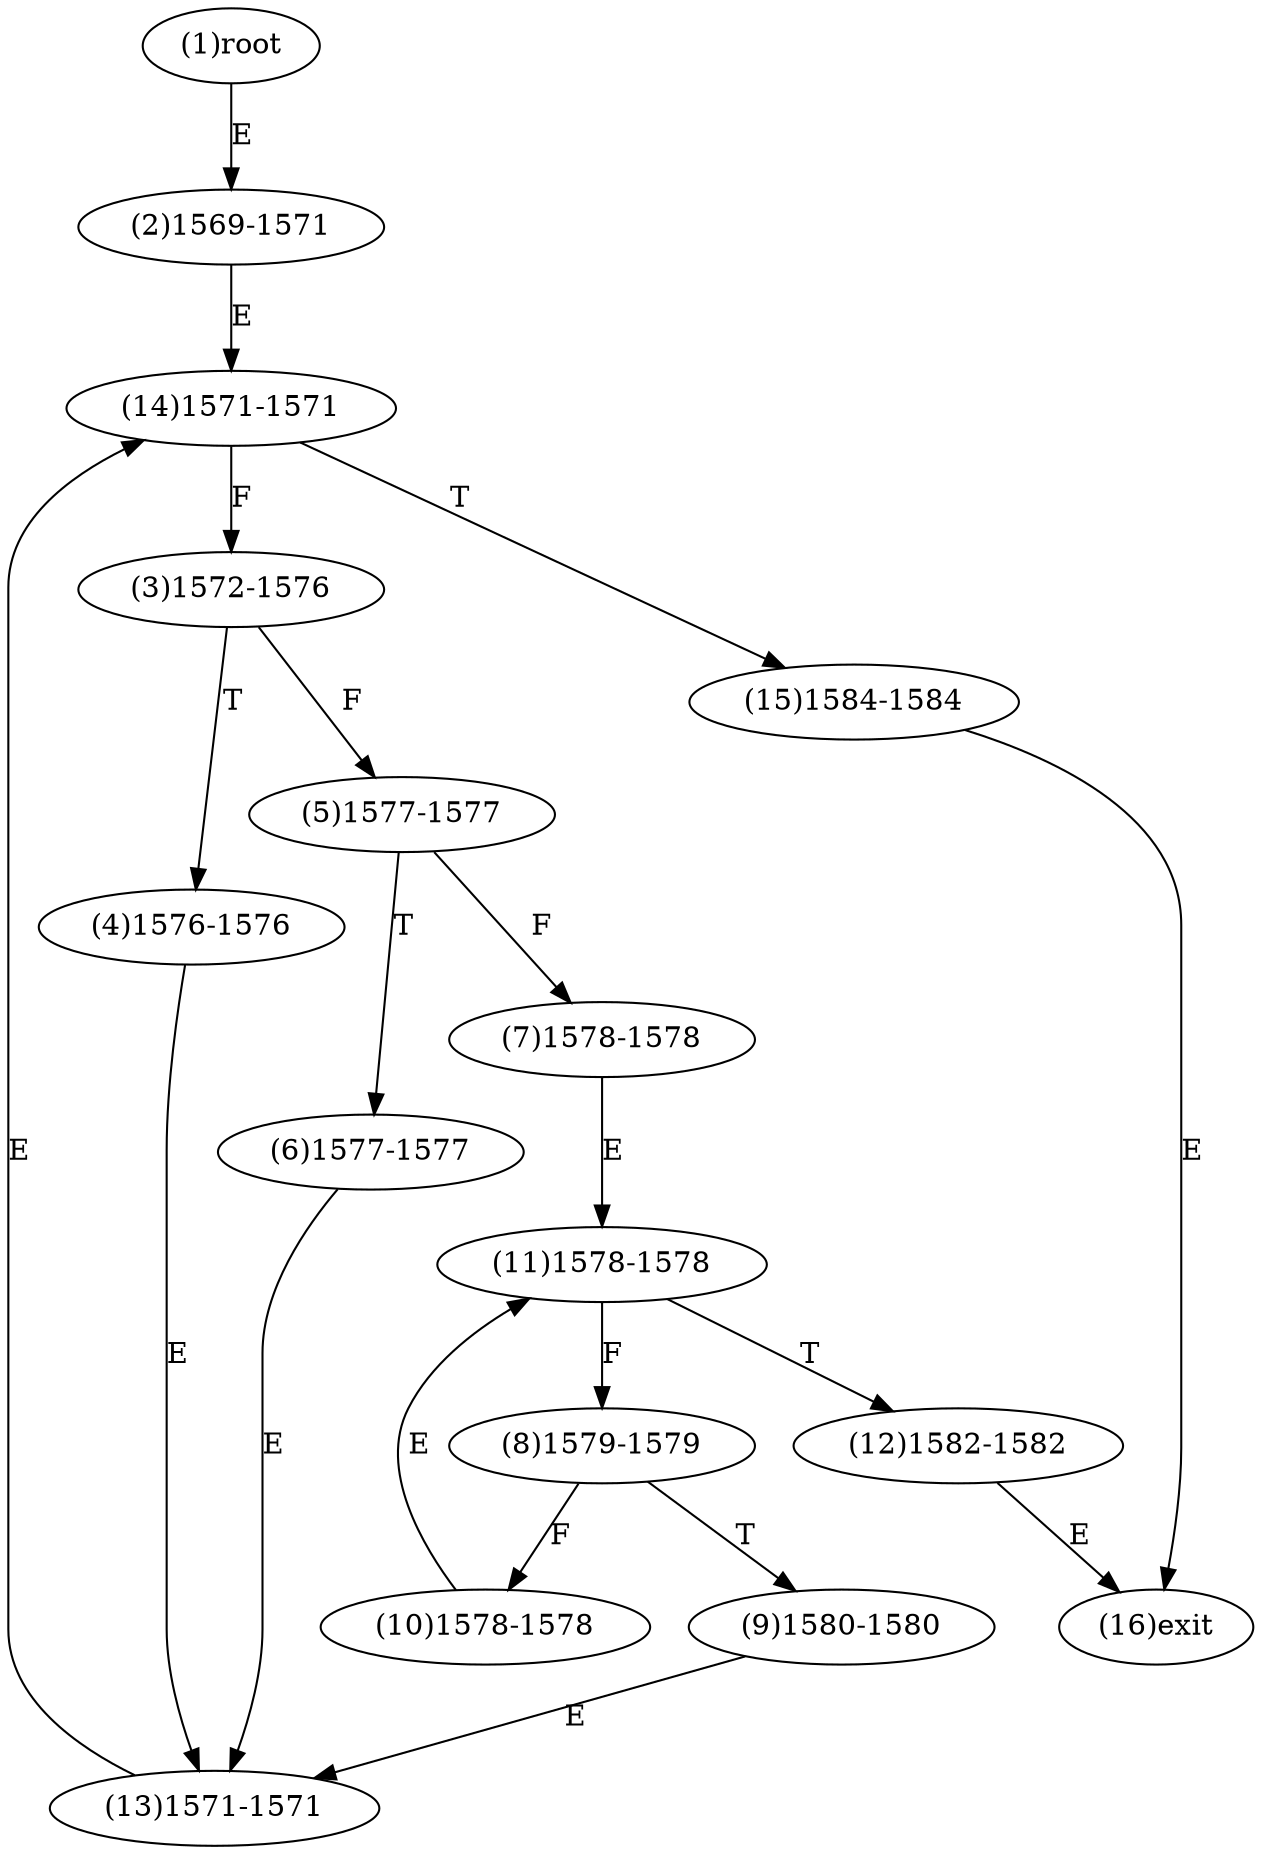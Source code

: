 digraph "" { 
1[ label="(1)root"];
2[ label="(2)1569-1571"];
3[ label="(3)1572-1576"];
4[ label="(4)1576-1576"];
5[ label="(5)1577-1577"];
6[ label="(6)1577-1577"];
7[ label="(7)1578-1578"];
8[ label="(8)1579-1579"];
9[ label="(9)1580-1580"];
10[ label="(10)1578-1578"];
11[ label="(11)1578-1578"];
12[ label="(12)1582-1582"];
13[ label="(13)1571-1571"];
14[ label="(14)1571-1571"];
15[ label="(15)1584-1584"];
16[ label="(16)exit"];
1->2[ label="E"];
2->14[ label="E"];
3->5[ label="F"];
3->4[ label="T"];
4->13[ label="E"];
5->7[ label="F"];
5->6[ label="T"];
6->13[ label="E"];
7->11[ label="E"];
8->10[ label="F"];
8->9[ label="T"];
9->13[ label="E"];
10->11[ label="E"];
11->8[ label="F"];
11->12[ label="T"];
12->16[ label="E"];
13->14[ label="E"];
14->3[ label="F"];
14->15[ label="T"];
15->16[ label="E"];
}